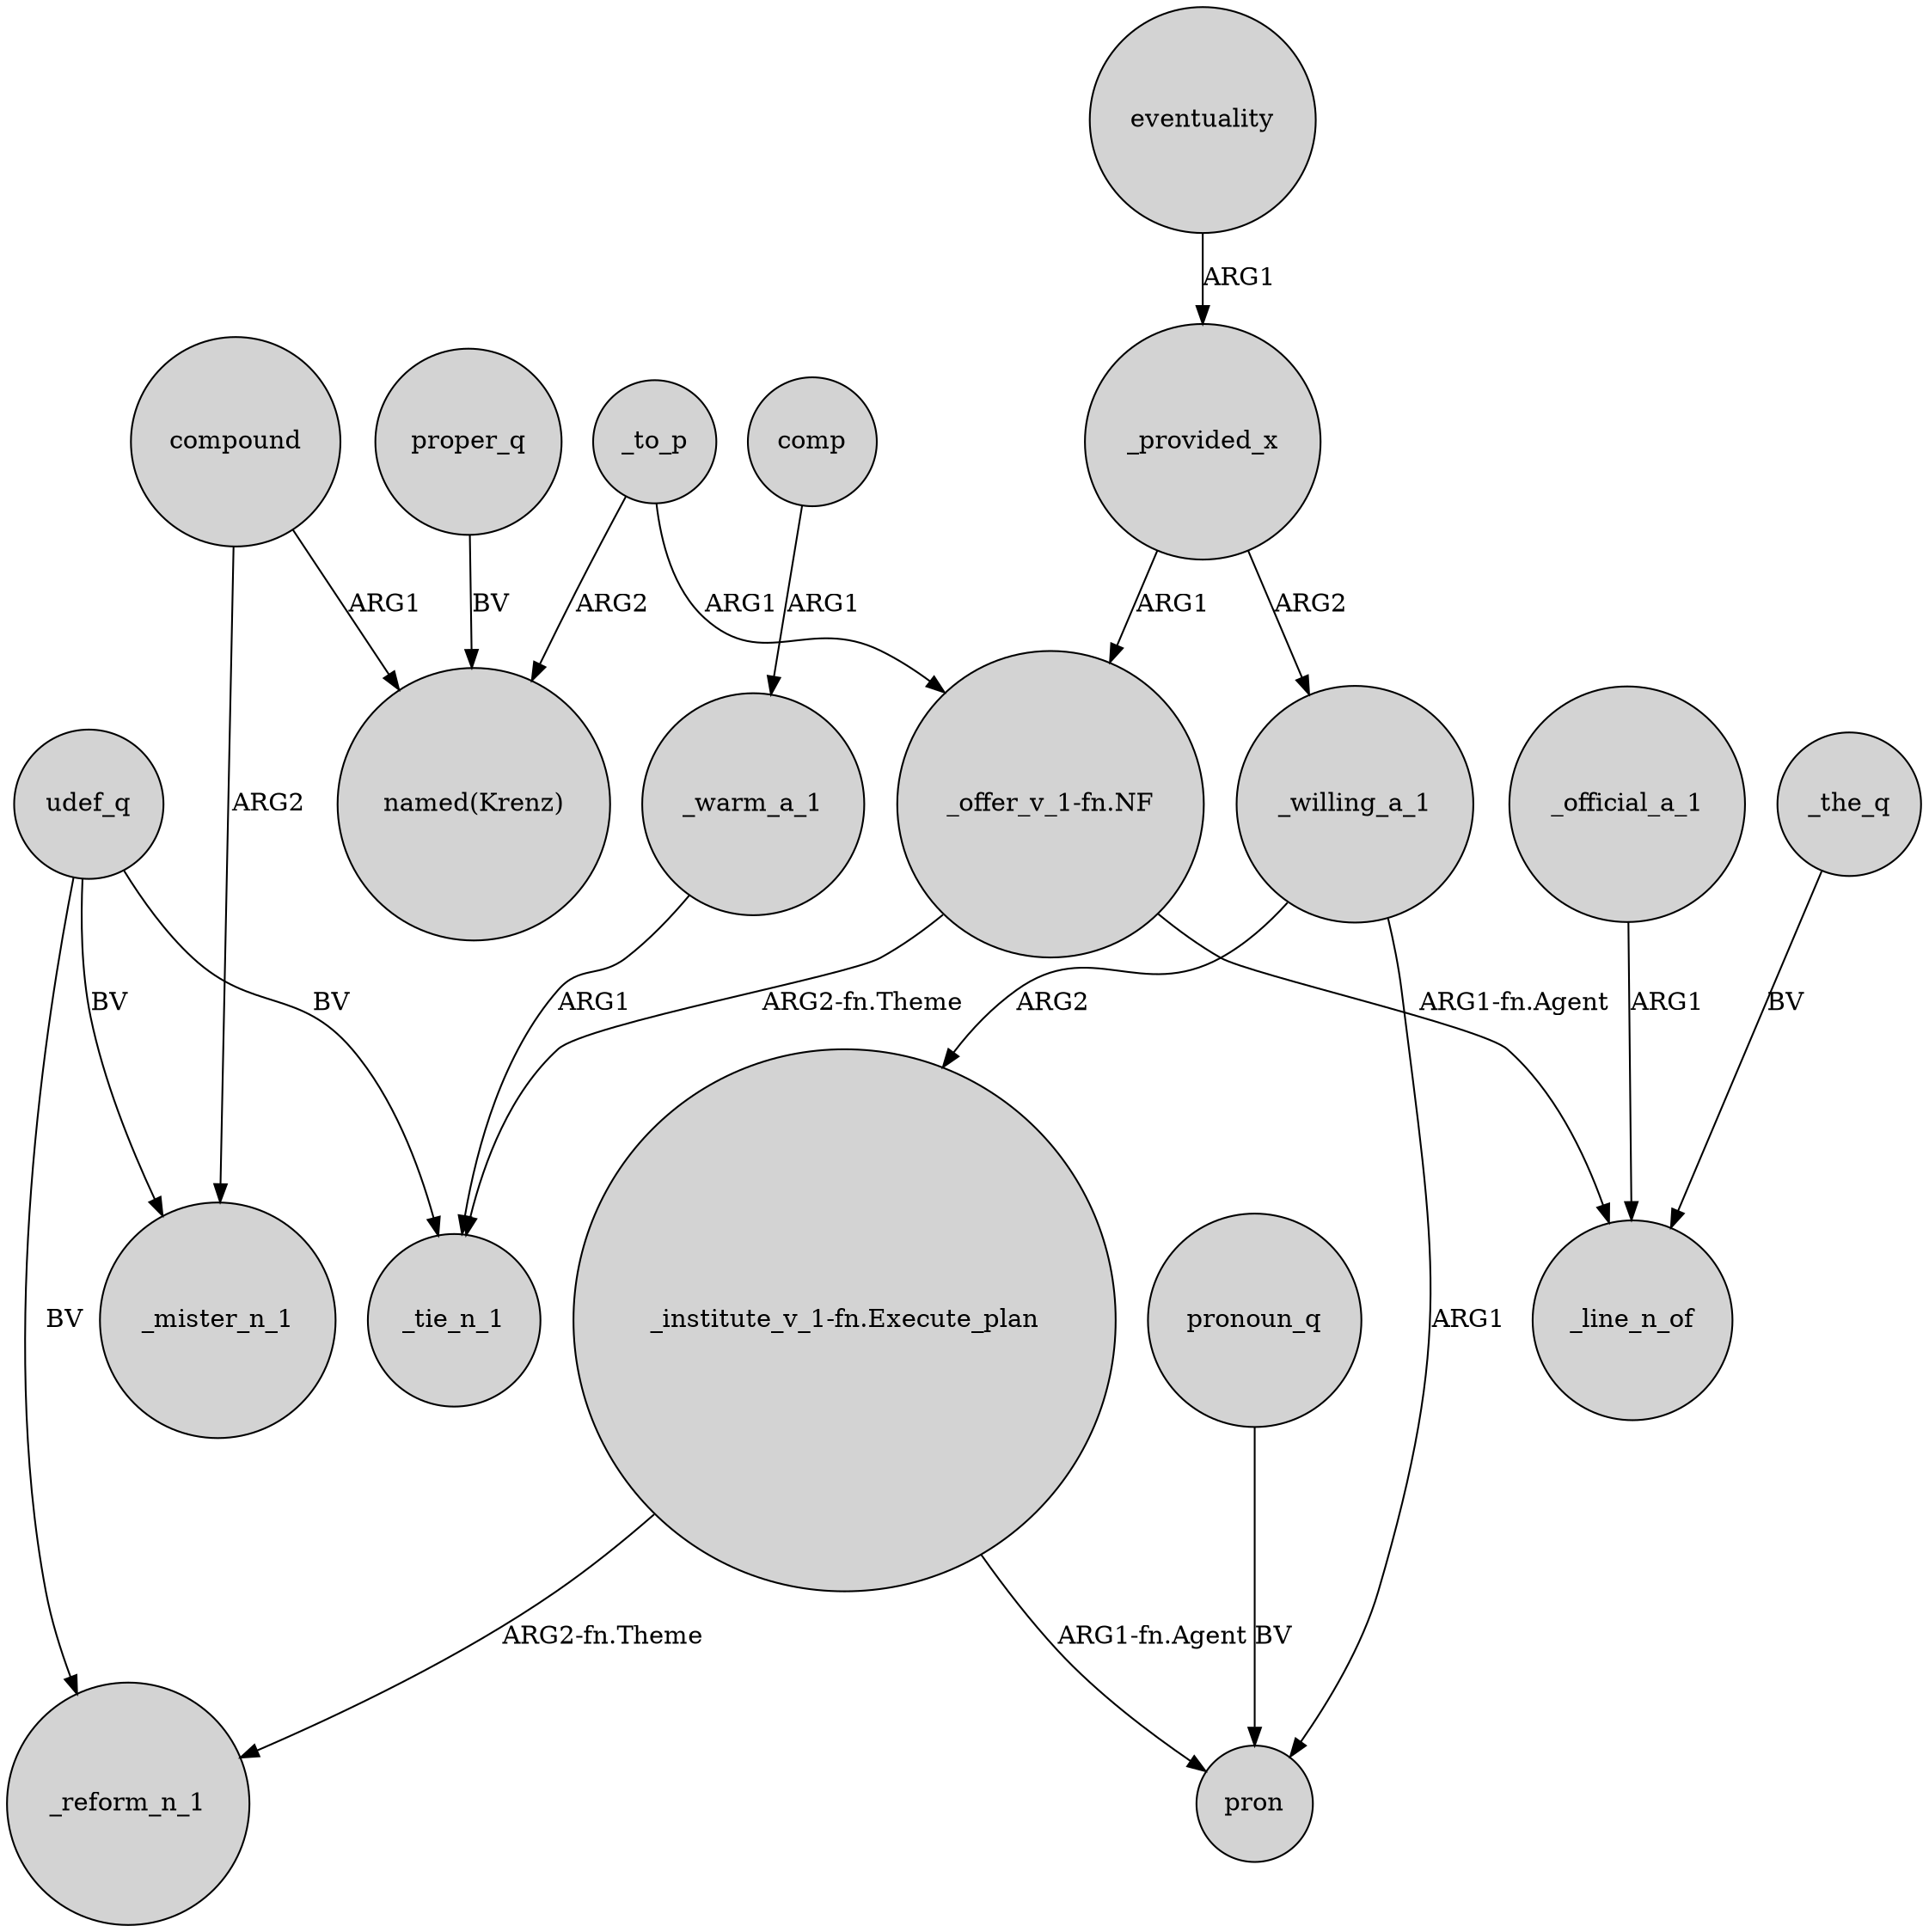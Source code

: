 digraph {
	node [shape=circle style=filled]
	"_offer_v_1-fn.NF" -> _tie_n_1 [label="ARG2-fn.Theme"]
	_official_a_1 -> _line_n_of [label=ARG1]
	_the_q -> _line_n_of [label=BV]
	"_institute_v_1-fn.Execute_plan" -> _reform_n_1 [label="ARG2-fn.Theme"]
	compound -> _mister_n_1 [label=ARG2]
	udef_q -> _tie_n_1 [label=BV]
	proper_q -> "named(Krenz)" [label=BV]
	_provided_x -> _willing_a_1 [label=ARG2]
	udef_q -> _mister_n_1 [label=BV]
	_warm_a_1 -> _tie_n_1 [label=ARG1]
	udef_q -> _reform_n_1 [label=BV]
	pronoun_q -> pron [label=BV]
	eventuality -> _provided_x [label=ARG1]
	_willing_a_1 -> pron [label=ARG1]
	comp -> _warm_a_1 [label=ARG1]
	"_offer_v_1-fn.NF" -> _line_n_of [label="ARG1-fn.Agent"]
	compound -> "named(Krenz)" [label=ARG1]
	_willing_a_1 -> "_institute_v_1-fn.Execute_plan" [label=ARG2]
	"_institute_v_1-fn.Execute_plan" -> pron [label="ARG1-fn.Agent"]
	_to_p -> "_offer_v_1-fn.NF" [label=ARG1]
	_provided_x -> "_offer_v_1-fn.NF" [label=ARG1]
	_to_p -> "named(Krenz)" [label=ARG2]
}
